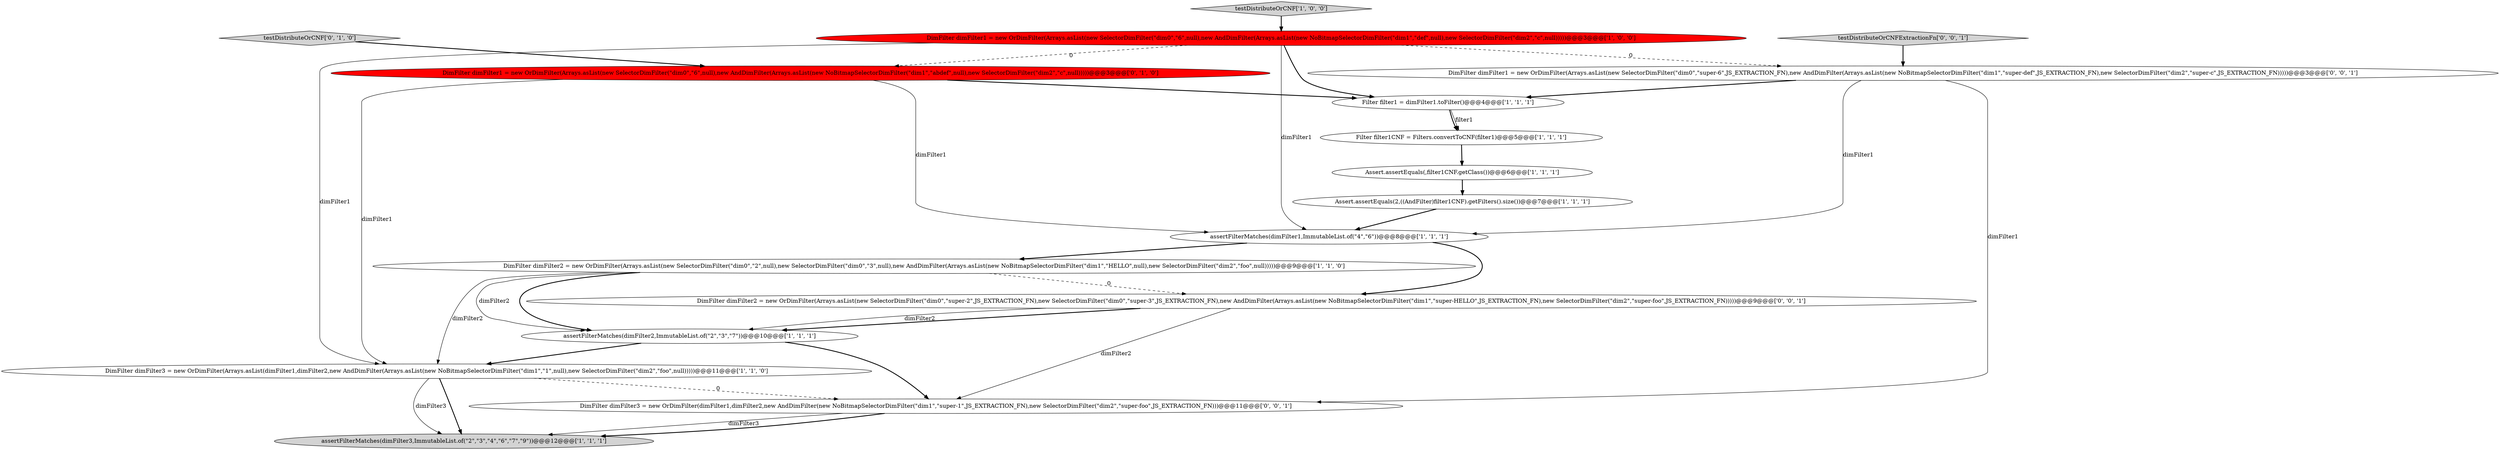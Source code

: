 digraph {
2 [style = filled, label = "Assert.assertEquals(2,((AndFilter)filter1CNF).getFilters().size())@@@7@@@['1', '1', '1']", fillcolor = white, shape = ellipse image = "AAA0AAABBB1BBB"];
16 [style = filled, label = "DimFilter dimFilter3 = new OrDimFilter(dimFilter1,dimFilter2,new AndDimFilter(new NoBitmapSelectorDimFilter(\"dim1\",\"super-1\",JS_EXTRACTION_FN),new SelectorDimFilter(\"dim2\",\"super-foo\",JS_EXTRACTION_FN)))@@@11@@@['0', '0', '1']", fillcolor = white, shape = ellipse image = "AAA0AAABBB3BBB"];
9 [style = filled, label = "assertFilterMatches(dimFilter3,ImmutableList.of(\"2\",\"3\",\"4\",\"6\",\"7\",\"9\"))@@@12@@@['1', '1', '1']", fillcolor = lightgray, shape = ellipse image = "AAA0AAABBB1BBB"];
14 [style = filled, label = "DimFilter dimFilter1 = new OrDimFilter(Arrays.asList(new SelectorDimFilter(\"dim0\",\"super-6\",JS_EXTRACTION_FN),new AndDimFilter(Arrays.asList(new NoBitmapSelectorDimFilter(\"dim1\",\"super-def\",JS_EXTRACTION_FN),new SelectorDimFilter(\"dim2\",\"super-c\",JS_EXTRACTION_FN)))))@@@3@@@['0', '0', '1']", fillcolor = white, shape = ellipse image = "AAA0AAABBB3BBB"];
4 [style = filled, label = "DimFilter dimFilter3 = new OrDimFilter(Arrays.asList(dimFilter1,dimFilter2,new AndDimFilter(Arrays.asList(new NoBitmapSelectorDimFilter(\"dim1\",\"1\",null),new SelectorDimFilter(\"dim2\",\"foo\",null)))))@@@11@@@['1', '1', '0']", fillcolor = white, shape = ellipse image = "AAA0AAABBB1BBB"];
8 [style = filled, label = "Filter filter1CNF = Filters.convertToCNF(filter1)@@@5@@@['1', '1', '1']", fillcolor = white, shape = ellipse image = "AAA0AAABBB1BBB"];
11 [style = filled, label = "testDistributeOrCNF['0', '1', '0']", fillcolor = lightgray, shape = diamond image = "AAA0AAABBB2BBB"];
10 [style = filled, label = "assertFilterMatches(dimFilter1,ImmutableList.of(\"4\",\"6\"))@@@8@@@['1', '1', '1']", fillcolor = white, shape = ellipse image = "AAA0AAABBB1BBB"];
15 [style = filled, label = "DimFilter dimFilter2 = new OrDimFilter(Arrays.asList(new SelectorDimFilter(\"dim0\",\"super-2\",JS_EXTRACTION_FN),new SelectorDimFilter(\"dim0\",\"super-3\",JS_EXTRACTION_FN),new AndDimFilter(Arrays.asList(new NoBitmapSelectorDimFilter(\"dim1\",\"super-HELLO\",JS_EXTRACTION_FN),new SelectorDimFilter(\"dim2\",\"super-foo\",JS_EXTRACTION_FN)))))@@@9@@@['0', '0', '1']", fillcolor = white, shape = ellipse image = "AAA0AAABBB3BBB"];
1 [style = filled, label = "DimFilter dimFilter2 = new OrDimFilter(Arrays.asList(new SelectorDimFilter(\"dim0\",\"2\",null),new SelectorDimFilter(\"dim0\",\"3\",null),new AndDimFilter(Arrays.asList(new NoBitmapSelectorDimFilter(\"dim1\",\"HELLO\",null),new SelectorDimFilter(\"dim2\",\"foo\",null)))))@@@9@@@['1', '1', '0']", fillcolor = white, shape = ellipse image = "AAA0AAABBB1BBB"];
6 [style = filled, label = "assertFilterMatches(dimFilter2,ImmutableList.of(\"2\",\"3\",\"7\"))@@@10@@@['1', '1', '1']", fillcolor = white, shape = ellipse image = "AAA0AAABBB1BBB"];
13 [style = filled, label = "testDistributeOrCNFExtractionFn['0', '0', '1']", fillcolor = lightgray, shape = diamond image = "AAA0AAABBB3BBB"];
3 [style = filled, label = "DimFilter dimFilter1 = new OrDimFilter(Arrays.asList(new SelectorDimFilter(\"dim0\",\"6\",null),new AndDimFilter(Arrays.asList(new NoBitmapSelectorDimFilter(\"dim1\",\"def\",null),new SelectorDimFilter(\"dim2\",\"c\",null)))))@@@3@@@['1', '0', '0']", fillcolor = red, shape = ellipse image = "AAA1AAABBB1BBB"];
5 [style = filled, label = "Filter filter1 = dimFilter1.toFilter()@@@4@@@['1', '1', '1']", fillcolor = white, shape = ellipse image = "AAA0AAABBB1BBB"];
12 [style = filled, label = "DimFilter dimFilter1 = new OrDimFilter(Arrays.asList(new SelectorDimFilter(\"dim0\",\"6\",null),new AndDimFilter(Arrays.asList(new NoBitmapSelectorDimFilter(\"dim1\",\"abdef\",null),new SelectorDimFilter(\"dim2\",\"c\",null)))))@@@3@@@['0', '1', '0']", fillcolor = red, shape = ellipse image = "AAA1AAABBB2BBB"];
0 [style = filled, label = "Assert.assertEquals(,filter1CNF.getClass())@@@6@@@['1', '1', '1']", fillcolor = white, shape = ellipse image = "AAA0AAABBB1BBB"];
7 [style = filled, label = "testDistributeOrCNF['1', '0', '0']", fillcolor = lightgray, shape = diamond image = "AAA0AAABBB1BBB"];
4->9 [style = bold, label=""];
5->8 [style = bold, label=""];
14->10 [style = solid, label="dimFilter1"];
14->16 [style = solid, label="dimFilter1"];
10->15 [style = bold, label=""];
12->5 [style = bold, label=""];
4->16 [style = dashed, label="0"];
4->9 [style = solid, label="dimFilter3"];
1->15 [style = dashed, label="0"];
0->2 [style = bold, label=""];
12->4 [style = solid, label="dimFilter1"];
15->16 [style = solid, label="dimFilter2"];
11->12 [style = bold, label=""];
15->6 [style = bold, label=""];
1->4 [style = solid, label="dimFilter2"];
2->10 [style = bold, label=""];
3->10 [style = solid, label="dimFilter1"];
12->10 [style = solid, label="dimFilter1"];
7->3 [style = bold, label=""];
5->8 [style = solid, label="filter1"];
8->0 [style = bold, label=""];
1->6 [style = solid, label="dimFilter2"];
6->4 [style = bold, label=""];
3->5 [style = bold, label=""];
1->6 [style = bold, label=""];
3->12 [style = dashed, label="0"];
6->16 [style = bold, label=""];
16->9 [style = solid, label="dimFilter3"];
15->6 [style = solid, label="dimFilter2"];
3->14 [style = dashed, label="0"];
10->1 [style = bold, label=""];
3->4 [style = solid, label="dimFilter1"];
13->14 [style = bold, label=""];
16->9 [style = bold, label=""];
14->5 [style = bold, label=""];
}
